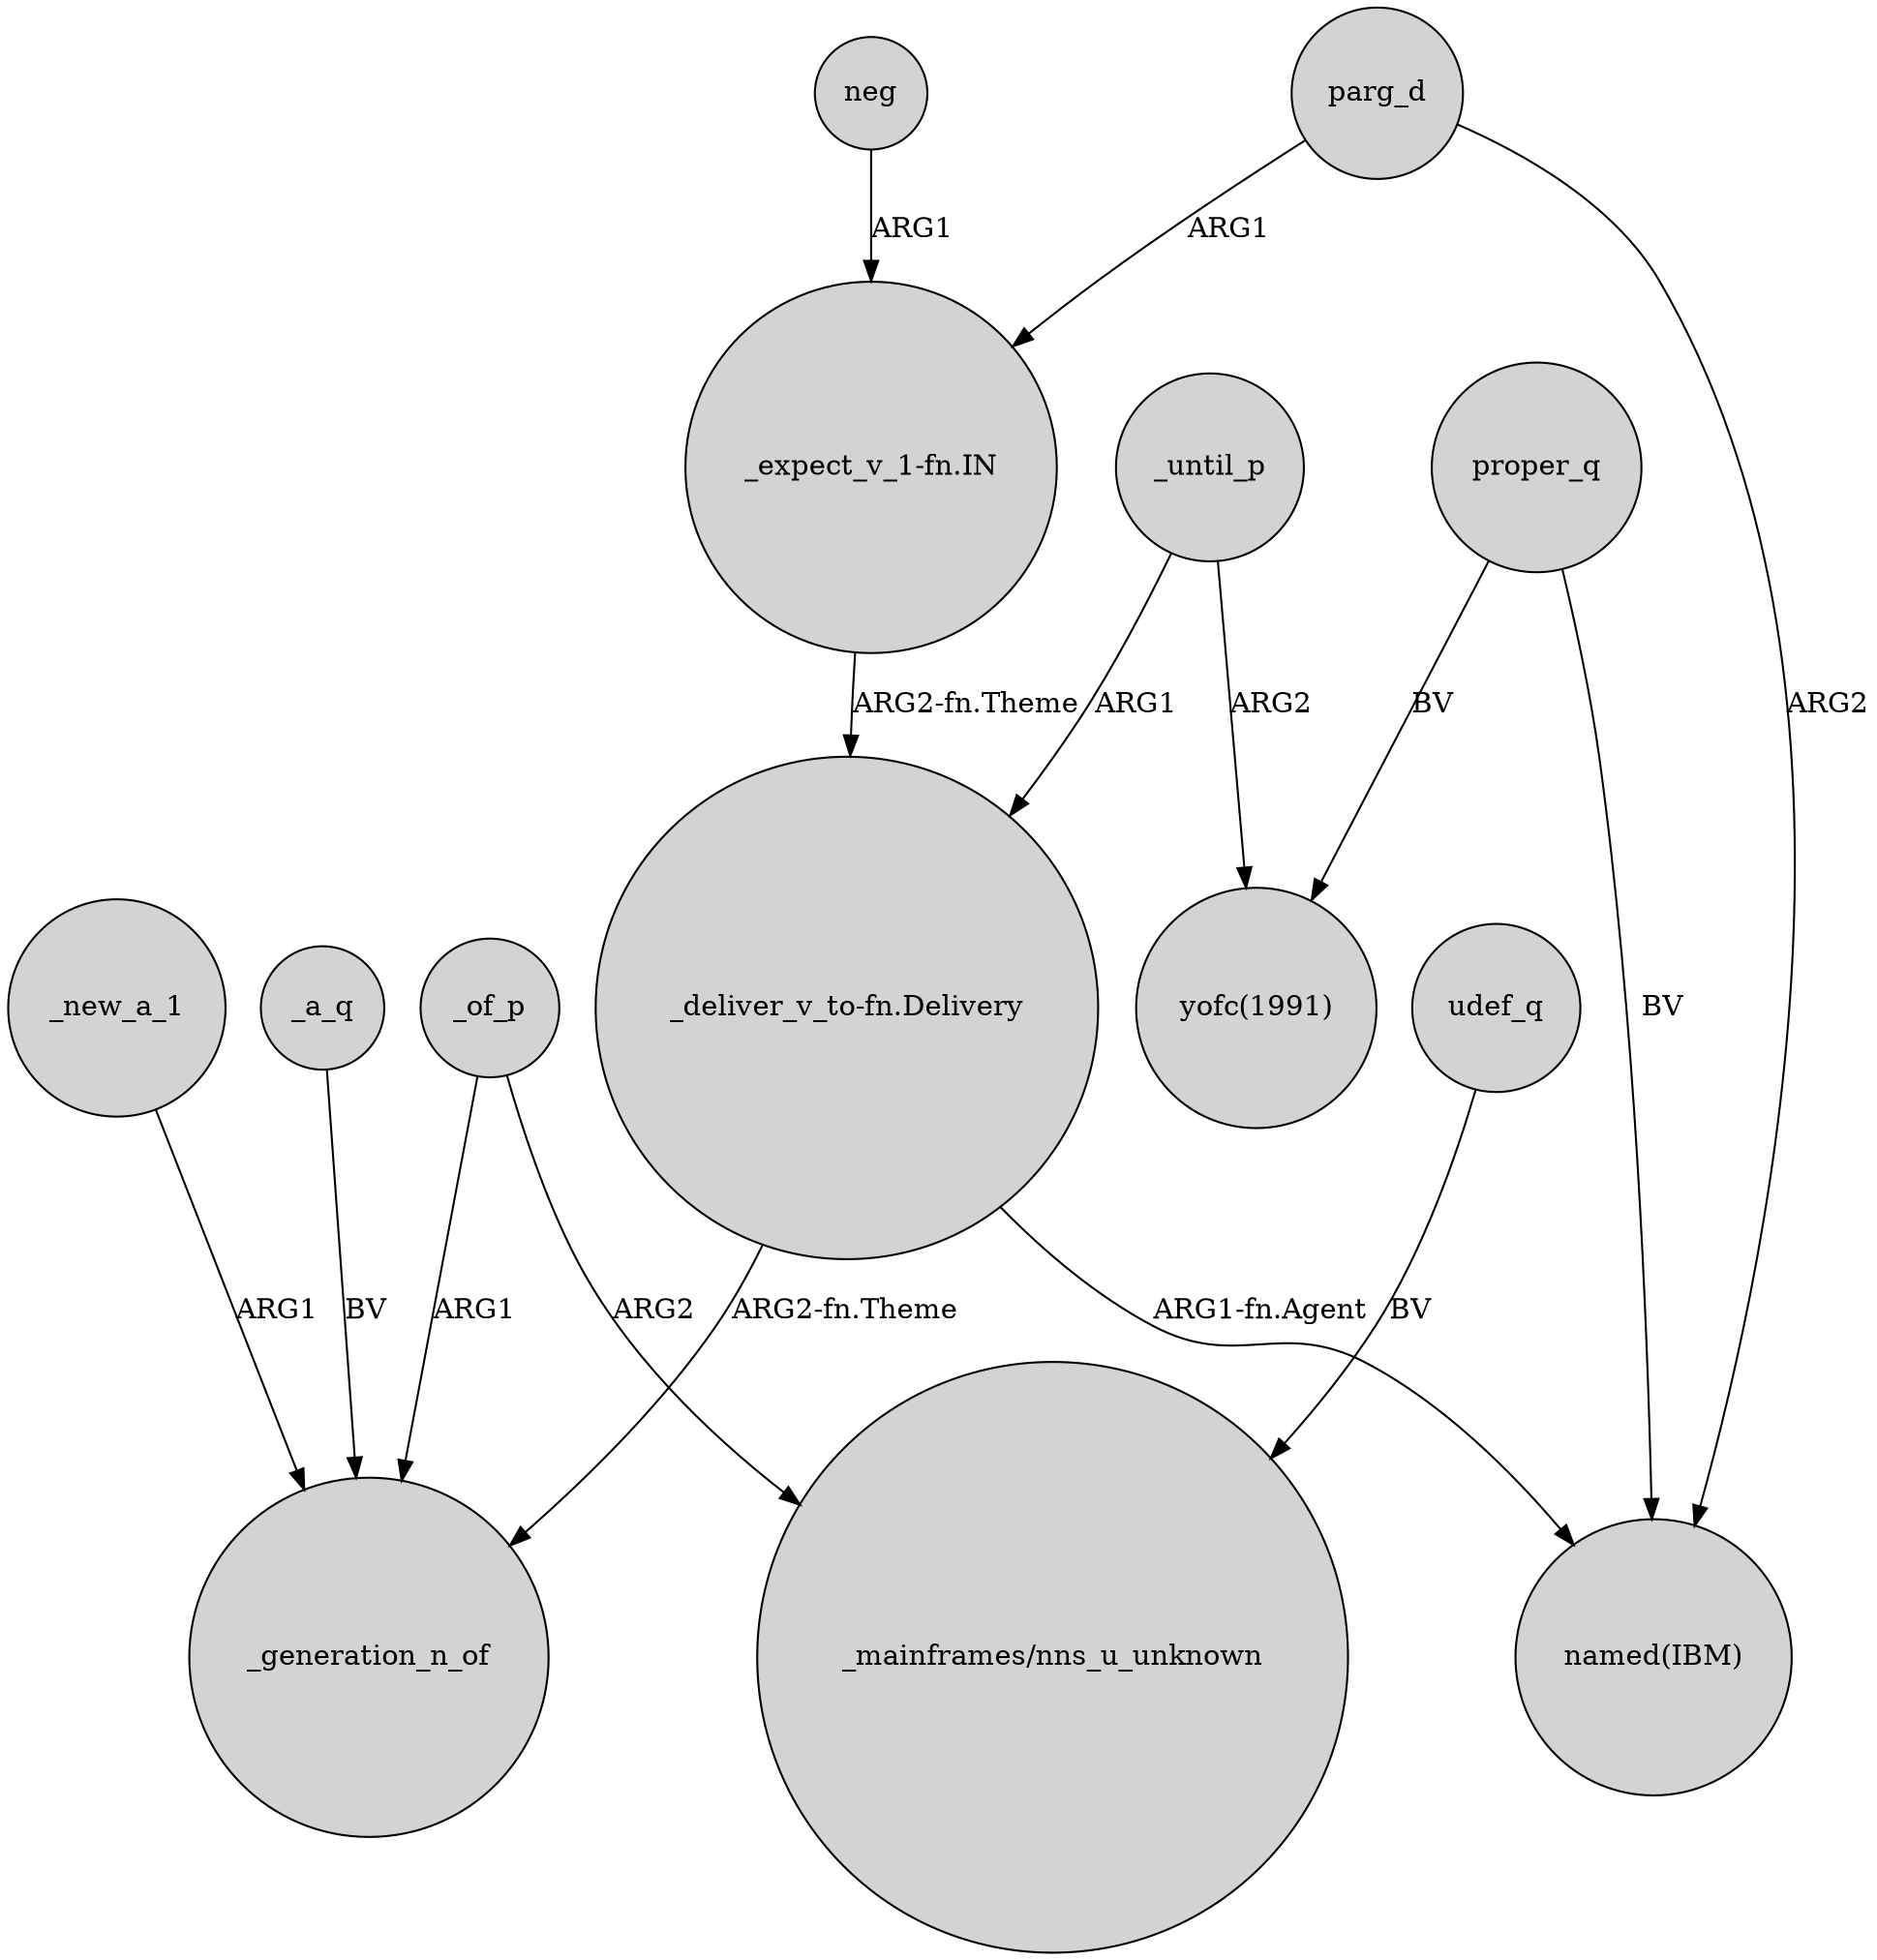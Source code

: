 digraph {
	node [shape=circle style=filled]
	_of_p -> _generation_n_of [label=ARG1]
	proper_q -> "yofc(1991)" [label=BV]
	_until_p -> "yofc(1991)" [label=ARG2]
	proper_q -> "named(IBM)" [label=BV]
	_a_q -> _generation_n_of [label=BV]
	_of_p -> "_mainframes/nns_u_unknown" [label=ARG2]
	"_deliver_v_to-fn.Delivery" -> _generation_n_of [label="ARG2-fn.Theme"]
	_new_a_1 -> _generation_n_of [label=ARG1]
	udef_q -> "_mainframes/nns_u_unknown" [label=BV]
	parg_d -> "_expect_v_1-fn.IN" [label=ARG1]
	parg_d -> "named(IBM)" [label=ARG2]
	neg -> "_expect_v_1-fn.IN" [label=ARG1]
	"_deliver_v_to-fn.Delivery" -> "named(IBM)" [label="ARG1-fn.Agent"]
	_until_p -> "_deliver_v_to-fn.Delivery" [label=ARG1]
	"_expect_v_1-fn.IN" -> "_deliver_v_to-fn.Delivery" [label="ARG2-fn.Theme"]
}
